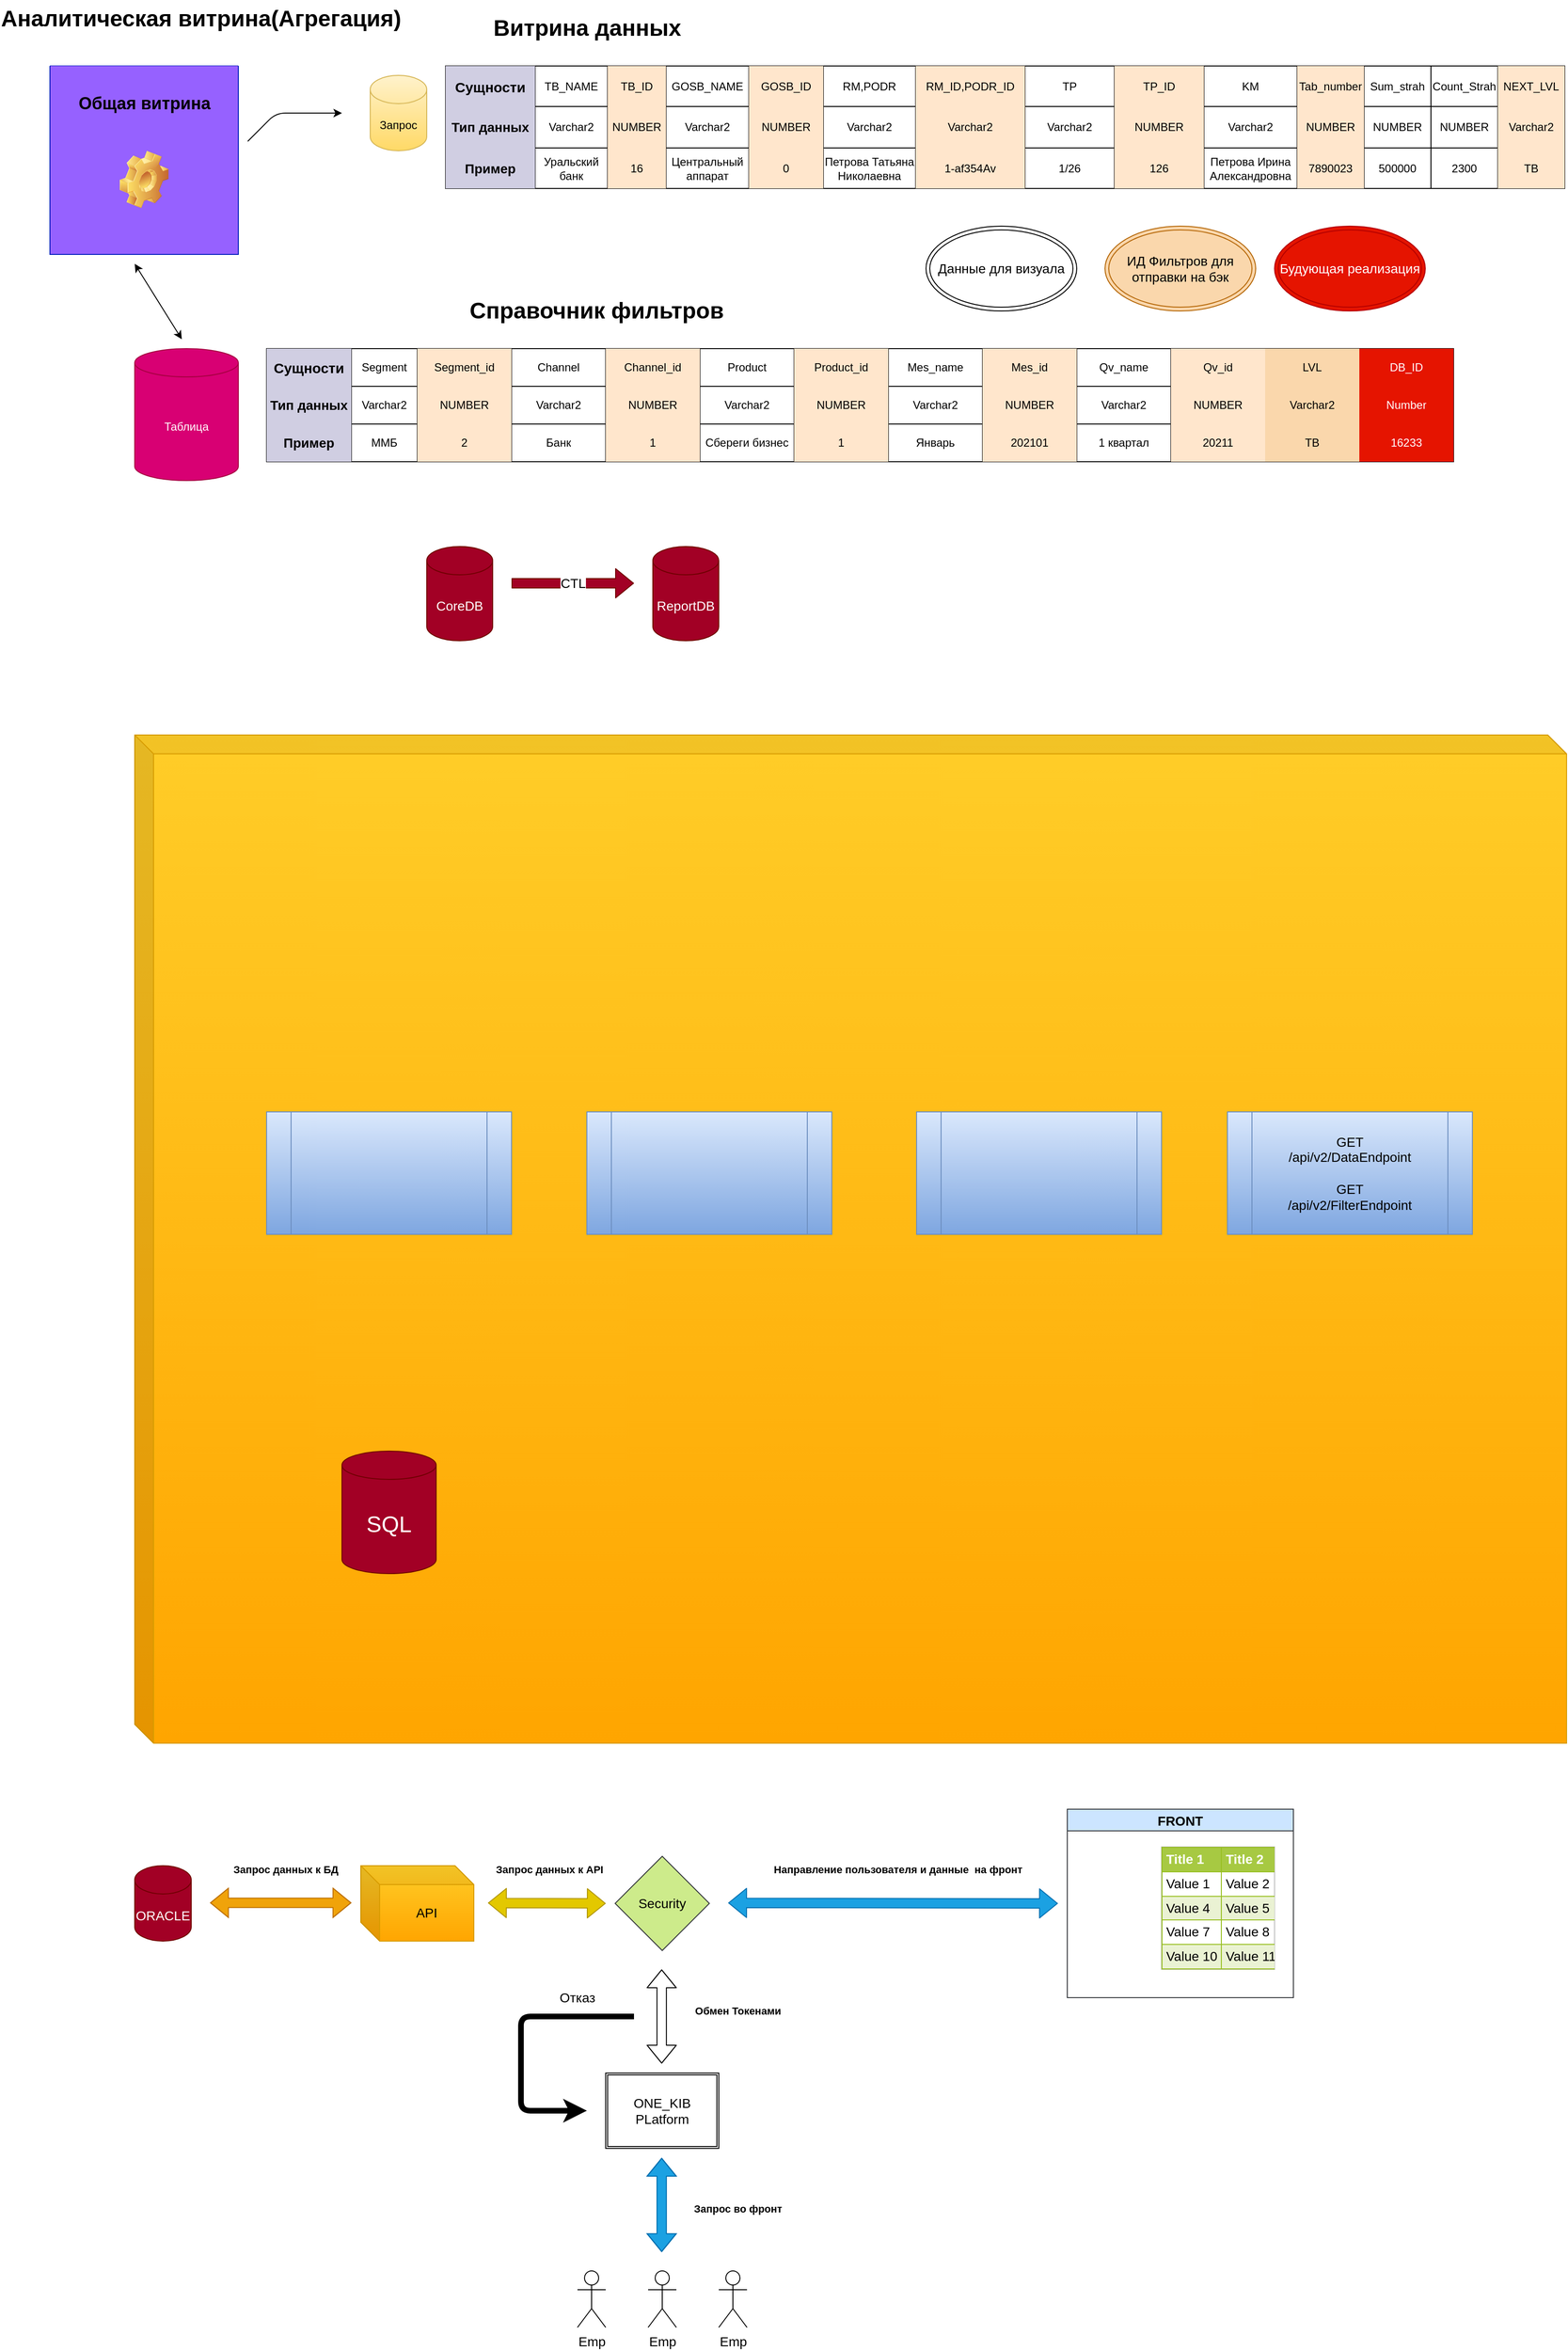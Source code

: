 <mxfile version="15.2.7" type="github">
  <diagram id="ZIN-xYuzpI-XV8i7ytl3" name="Page-1">
    <mxGraphModel dx="1673" dy="1038" grid="1" gridSize="10" guides="1" tooltips="1" connect="1" arrows="1" fold="1" page="1" pageScale="1" pageWidth="2339" pageHeight="3300" math="0" shadow="0">
      <root>
        <mxCell id="0" />
        <mxCell id="1" parent="0" />
        <mxCell id="FY8OjrovpsQSVtT9R5It-1" value="Таблица" style="shape=cylinder3;whiteSpace=wrap;html=1;boundedLbl=1;backgroundOutline=1;size=15;flipV=0;fillColor=#d80073;strokeColor=#A50040;fontColor=#ffffff;" vertex="1" parent="1">
          <mxGeometry x="150" y="520" width="110" height="140" as="geometry" />
        </mxCell>
        <mxCell id="FY8OjrovpsQSVtT9R5It-2" value="" style="shape=table;html=1;whiteSpace=wrap;startSize=0;container=1;collapsible=0;childLayout=tableLayout;" vertex="1" parent="1">
          <mxGeometry x="480" y="220" width="1188" height="130" as="geometry" />
        </mxCell>
        <mxCell id="FY8OjrovpsQSVtT9R5It-3" value="" style="shape=partialRectangle;html=1;whiteSpace=wrap;collapsible=0;dropTarget=0;pointerEvents=0;fillColor=none;top=0;left=0;bottom=0;right=0;points=[[0,0.5],[1,0.5]];portConstraint=eastwest;" vertex="1" parent="FY8OjrovpsQSVtT9R5It-2">
          <mxGeometry width="1188" height="43" as="geometry" />
        </mxCell>
        <mxCell id="FY8OjrovpsQSVtT9R5It-4" value="Сущности" style="shape=partialRectangle;html=1;whiteSpace=wrap;connectable=0;fillColor=#d0cee2;top=0;left=0;bottom=0;right=0;overflow=hidden;pointerEvents=1;fontStyle=1;fontSize=15;strokeColor=#56517e;" vertex="1" parent="FY8OjrovpsQSVtT9R5It-3">
          <mxGeometry width="95" height="43" as="geometry" />
        </mxCell>
        <mxCell id="FY8OjrovpsQSVtT9R5It-5" value="TB_NAME" style="shape=partialRectangle;html=1;whiteSpace=wrap;connectable=0;fillColor=none;top=0;left=0;bottom=0;right=0;overflow=hidden;pointerEvents=1;" vertex="1" parent="FY8OjrovpsQSVtT9R5It-3">
          <mxGeometry x="95" width="77" height="43" as="geometry" />
        </mxCell>
        <mxCell id="FY8OjrovpsQSVtT9R5It-6" value="TB_ID" style="shape=partialRectangle;html=1;whiteSpace=wrap;connectable=0;fillColor=#ffe6cc;top=0;left=0;bottom=0;right=0;overflow=hidden;pointerEvents=1;strokeColor=#d79b00;" vertex="1" parent="FY8OjrovpsQSVtT9R5It-3">
          <mxGeometry x="172" width="62" height="43" as="geometry" />
        </mxCell>
        <mxCell id="FY8OjrovpsQSVtT9R5It-53" value="GOSB_NAME" style="shape=partialRectangle;html=1;whiteSpace=wrap;connectable=0;fillColor=none;top=0;left=0;bottom=0;right=0;overflow=hidden;pointerEvents=1;" vertex="1" parent="FY8OjrovpsQSVtT9R5It-3">
          <mxGeometry x="234" width="88" height="43" as="geometry" />
        </mxCell>
        <mxCell id="FY8OjrovpsQSVtT9R5It-56" value="GOSB_ID" style="shape=partialRectangle;html=1;whiteSpace=wrap;connectable=0;fillColor=#ffe6cc;top=0;left=0;bottom=0;right=0;overflow=hidden;pointerEvents=1;strokeColor=#d79b00;" vertex="1" parent="FY8OjrovpsQSVtT9R5It-3">
          <mxGeometry x="322" width="79" height="43" as="geometry" />
        </mxCell>
        <mxCell id="FY8OjrovpsQSVtT9R5It-59" value="RM,PODR" style="shape=partialRectangle;html=1;whiteSpace=wrap;connectable=0;fillColor=none;top=0;left=0;bottom=0;right=0;overflow=hidden;pointerEvents=1;" vertex="1" parent="FY8OjrovpsQSVtT9R5It-3">
          <mxGeometry x="401" width="98" height="43" as="geometry" />
        </mxCell>
        <mxCell id="FY8OjrovpsQSVtT9R5It-97" value="RM_ID,PODR_ID" style="shape=partialRectangle;html=1;whiteSpace=wrap;connectable=0;fillColor=#ffe6cc;top=0;left=0;bottom=0;right=0;overflow=hidden;pointerEvents=1;strokeColor=#d79b00;" vertex="1" parent="FY8OjrovpsQSVtT9R5It-3">
          <mxGeometry x="499" width="116" height="43" as="geometry" />
        </mxCell>
        <mxCell id="FY8OjrovpsQSVtT9R5It-94" value="TP" style="shape=partialRectangle;html=1;whiteSpace=wrap;connectable=0;fillColor=none;top=0;left=0;bottom=0;right=0;overflow=hidden;pointerEvents=1;" vertex="1" parent="FY8OjrovpsQSVtT9R5It-3">
          <mxGeometry x="615" width="95" height="43" as="geometry" />
        </mxCell>
        <mxCell id="FY8OjrovpsQSVtT9R5It-222" value="TP_ID" style="shape=partialRectangle;html=1;whiteSpace=wrap;connectable=0;fillColor=#ffe6cc;top=0;left=0;bottom=0;right=0;overflow=hidden;pointerEvents=1;strokeColor=#d79b00;" vertex="1" parent="FY8OjrovpsQSVtT9R5It-3">
          <mxGeometry x="710" width="95" height="43" as="geometry" />
        </mxCell>
        <mxCell id="FY8OjrovpsQSVtT9R5It-88" value="KM" style="shape=partialRectangle;html=1;whiteSpace=wrap;connectable=0;fillColor=none;top=0;left=0;bottom=0;right=0;overflow=hidden;pointerEvents=1;" vertex="1" parent="FY8OjrovpsQSVtT9R5It-3">
          <mxGeometry x="805" width="99" height="43" as="geometry" />
        </mxCell>
        <mxCell id="FY8OjrovpsQSVtT9R5It-106" value="Tab_number" style="shape=partialRectangle;html=1;whiteSpace=wrap;connectable=0;fillColor=#ffe6cc;top=0;left=0;bottom=0;right=0;overflow=hidden;pointerEvents=1;strokeColor=#d79b00;" vertex="1" parent="FY8OjrovpsQSVtT9R5It-3">
          <mxGeometry x="904" width="71" height="43" as="geometry" />
        </mxCell>
        <mxCell id="FY8OjrovpsQSVtT9R5It-193" value="Sum_strah" style="shape=partialRectangle;html=1;whiteSpace=wrap;connectable=0;fillColor=none;top=0;left=0;bottom=0;right=0;overflow=hidden;pointerEvents=1;" vertex="1" parent="FY8OjrovpsQSVtT9R5It-3">
          <mxGeometry x="975" width="71" height="43" as="geometry" />
        </mxCell>
        <mxCell id="FY8OjrovpsQSVtT9R5It-196" value="Count_Strah" style="shape=partialRectangle;html=1;whiteSpace=wrap;connectable=0;fillColor=none;top=0;left=0;bottom=0;right=0;overflow=hidden;pointerEvents=1;" vertex="1" parent="FY8OjrovpsQSVtT9R5It-3">
          <mxGeometry x="1046" width="71" height="43" as="geometry" />
        </mxCell>
        <mxCell id="FY8OjrovpsQSVtT9R5It-230" value="NEXT_LVL" style="shape=partialRectangle;html=1;whiteSpace=wrap;connectable=0;fillColor=#ffe6cc;top=0;left=0;bottom=0;right=0;overflow=hidden;pointerEvents=1;strokeColor=#d79b00;" vertex="1" parent="FY8OjrovpsQSVtT9R5It-3">
          <mxGeometry x="1117" width="71" height="43" as="geometry" />
        </mxCell>
        <mxCell id="FY8OjrovpsQSVtT9R5It-7" value="" style="shape=partialRectangle;html=1;whiteSpace=wrap;collapsible=0;dropTarget=0;pointerEvents=0;fillColor=none;top=0;left=0;bottom=0;right=0;points=[[0,0.5],[1,0.5]];portConstraint=eastwest;" vertex="1" parent="FY8OjrovpsQSVtT9R5It-2">
          <mxGeometry y="43" width="1188" height="44" as="geometry" />
        </mxCell>
        <mxCell id="FY8OjrovpsQSVtT9R5It-8" value="Тип данных" style="shape=partialRectangle;html=1;whiteSpace=wrap;connectable=0;fillColor=#d0cee2;top=0;left=0;bottom=0;right=0;overflow=hidden;pointerEvents=1;fontStyle=1;fontSize=14;strokeColor=#56517e;" vertex="1" parent="FY8OjrovpsQSVtT9R5It-7">
          <mxGeometry width="95" height="44" as="geometry" />
        </mxCell>
        <mxCell id="FY8OjrovpsQSVtT9R5It-9" value="Varchar2" style="shape=partialRectangle;html=1;whiteSpace=wrap;connectable=0;fillColor=none;top=0;left=0;bottom=0;right=0;overflow=hidden;pointerEvents=1;" vertex="1" parent="FY8OjrovpsQSVtT9R5It-7">
          <mxGeometry x="95" width="77" height="44" as="geometry" />
        </mxCell>
        <mxCell id="FY8OjrovpsQSVtT9R5It-10" value="NUMBER" style="shape=partialRectangle;html=1;whiteSpace=wrap;connectable=0;fillColor=#ffe6cc;top=0;left=0;bottom=0;right=0;overflow=hidden;pointerEvents=1;strokeColor=#d79b00;" vertex="1" parent="FY8OjrovpsQSVtT9R5It-7">
          <mxGeometry x="172" width="62" height="44" as="geometry" />
        </mxCell>
        <mxCell id="FY8OjrovpsQSVtT9R5It-54" value="&lt;span&gt;Varchar2&lt;/span&gt;" style="shape=partialRectangle;html=1;whiteSpace=wrap;connectable=0;fillColor=none;top=0;left=0;bottom=0;right=0;overflow=hidden;pointerEvents=1;" vertex="1" parent="FY8OjrovpsQSVtT9R5It-7">
          <mxGeometry x="234" width="88" height="44" as="geometry" />
        </mxCell>
        <mxCell id="FY8OjrovpsQSVtT9R5It-57" value="&lt;span&gt;NUMBER&lt;/span&gt;" style="shape=partialRectangle;html=1;whiteSpace=wrap;connectable=0;fillColor=#ffe6cc;top=0;left=0;bottom=0;right=0;overflow=hidden;pointerEvents=1;strokeColor=#d79b00;" vertex="1" parent="FY8OjrovpsQSVtT9R5It-7">
          <mxGeometry x="322" width="79" height="44" as="geometry" />
        </mxCell>
        <mxCell id="FY8OjrovpsQSVtT9R5It-60" value="&lt;span&gt;Varchar2&lt;/span&gt;" style="shape=partialRectangle;html=1;whiteSpace=wrap;connectable=0;fillColor=none;top=0;left=0;bottom=0;right=0;overflow=hidden;pointerEvents=1;" vertex="1" parent="FY8OjrovpsQSVtT9R5It-7">
          <mxGeometry x="401" width="98" height="44" as="geometry" />
        </mxCell>
        <mxCell id="FY8OjrovpsQSVtT9R5It-98" value="&lt;span&gt;Varchar2&lt;/span&gt;" style="shape=partialRectangle;html=1;whiteSpace=wrap;connectable=0;fillColor=#ffe6cc;top=0;left=0;bottom=0;right=0;overflow=hidden;pointerEvents=1;strokeColor=#d79b00;" vertex="1" parent="FY8OjrovpsQSVtT9R5It-7">
          <mxGeometry x="499" width="116" height="44" as="geometry" />
        </mxCell>
        <mxCell id="FY8OjrovpsQSVtT9R5It-95" value="&lt;span&gt;Varchar2&lt;/span&gt;" style="shape=partialRectangle;html=1;whiteSpace=wrap;connectable=0;fillColor=none;top=0;left=0;bottom=0;right=0;overflow=hidden;pointerEvents=1;" vertex="1" parent="FY8OjrovpsQSVtT9R5It-7">
          <mxGeometry x="615" width="95" height="44" as="geometry" />
        </mxCell>
        <mxCell id="FY8OjrovpsQSVtT9R5It-223" value="NUMBER" style="shape=partialRectangle;html=1;whiteSpace=wrap;connectable=0;fillColor=#ffe6cc;top=0;left=0;bottom=0;right=0;overflow=hidden;pointerEvents=1;strokeColor=#d79b00;" vertex="1" parent="FY8OjrovpsQSVtT9R5It-7">
          <mxGeometry x="710" width="95" height="44" as="geometry" />
        </mxCell>
        <mxCell id="FY8OjrovpsQSVtT9R5It-89" value="&lt;span&gt;Varchar2&lt;/span&gt;" style="shape=partialRectangle;html=1;whiteSpace=wrap;connectable=0;fillColor=none;top=0;left=0;bottom=0;right=0;overflow=hidden;pointerEvents=1;" vertex="1" parent="FY8OjrovpsQSVtT9R5It-7">
          <mxGeometry x="805" width="99" height="44" as="geometry" />
        </mxCell>
        <mxCell id="FY8OjrovpsQSVtT9R5It-107" value="&lt;span&gt;NUMBER&lt;/span&gt;" style="shape=partialRectangle;html=1;whiteSpace=wrap;connectable=0;fillColor=#ffe6cc;top=0;left=0;bottom=0;right=0;overflow=hidden;pointerEvents=1;strokeColor=#d79b00;" vertex="1" parent="FY8OjrovpsQSVtT9R5It-7">
          <mxGeometry x="904" width="71" height="44" as="geometry" />
        </mxCell>
        <mxCell id="FY8OjrovpsQSVtT9R5It-194" value="&lt;span&gt;NUMBER&lt;/span&gt;" style="shape=partialRectangle;html=1;whiteSpace=wrap;connectable=0;fillColor=none;top=0;left=0;bottom=0;right=0;overflow=hidden;pointerEvents=1;" vertex="1" parent="FY8OjrovpsQSVtT9R5It-7">
          <mxGeometry x="975" width="71" height="44" as="geometry" />
        </mxCell>
        <mxCell id="FY8OjrovpsQSVtT9R5It-197" value="&lt;span&gt;NUMBER&lt;/span&gt;" style="shape=partialRectangle;html=1;whiteSpace=wrap;connectable=0;fillColor=none;top=0;left=0;bottom=0;right=0;overflow=hidden;pointerEvents=1;" vertex="1" parent="FY8OjrovpsQSVtT9R5It-7">
          <mxGeometry x="1046" width="71" height="44" as="geometry" />
        </mxCell>
        <mxCell id="FY8OjrovpsQSVtT9R5It-231" value="Varchar2" style="shape=partialRectangle;html=1;whiteSpace=wrap;connectable=0;fillColor=#ffe6cc;top=0;left=0;bottom=0;right=0;overflow=hidden;pointerEvents=1;strokeColor=#d79b00;" vertex="1" parent="FY8OjrovpsQSVtT9R5It-7">
          <mxGeometry x="1117" width="71" height="44" as="geometry" />
        </mxCell>
        <mxCell id="FY8OjrovpsQSVtT9R5It-11" value="" style="shape=partialRectangle;html=1;whiteSpace=wrap;collapsible=0;dropTarget=0;pointerEvents=0;fillColor=none;top=0;left=0;bottom=0;right=0;points=[[0,0.5],[1,0.5]];portConstraint=eastwest;" vertex="1" parent="FY8OjrovpsQSVtT9R5It-2">
          <mxGeometry y="87" width="1188" height="43" as="geometry" />
        </mxCell>
        <mxCell id="FY8OjrovpsQSVtT9R5It-12" value="Пример" style="shape=partialRectangle;html=1;whiteSpace=wrap;connectable=0;fillColor=#d0cee2;top=0;left=0;bottom=0;right=0;overflow=hidden;pointerEvents=1;fontStyle=1;fontSize=14;strokeColor=#56517e;" vertex="1" parent="FY8OjrovpsQSVtT9R5It-11">
          <mxGeometry width="95" height="43" as="geometry" />
        </mxCell>
        <mxCell id="FY8OjrovpsQSVtT9R5It-13" value="Уральский банк" style="shape=partialRectangle;html=1;whiteSpace=wrap;connectable=0;fillColor=none;top=0;left=0;bottom=0;right=0;overflow=hidden;pointerEvents=1;" vertex="1" parent="FY8OjrovpsQSVtT9R5It-11">
          <mxGeometry x="95" width="77" height="43" as="geometry" />
        </mxCell>
        <mxCell id="FY8OjrovpsQSVtT9R5It-14" value="16" style="shape=partialRectangle;html=1;whiteSpace=wrap;connectable=0;fillColor=#ffe6cc;top=0;left=0;bottom=0;right=0;overflow=hidden;pointerEvents=1;strokeColor=#d79b00;" vertex="1" parent="FY8OjrovpsQSVtT9R5It-11">
          <mxGeometry x="172" width="62" height="43" as="geometry" />
        </mxCell>
        <mxCell id="FY8OjrovpsQSVtT9R5It-55" value="Центральный аппарат" style="shape=partialRectangle;html=1;whiteSpace=wrap;connectable=0;fillColor=none;top=0;left=0;bottom=0;right=0;overflow=hidden;pointerEvents=1;" vertex="1" parent="FY8OjrovpsQSVtT9R5It-11">
          <mxGeometry x="234" width="88" height="43" as="geometry" />
        </mxCell>
        <mxCell id="FY8OjrovpsQSVtT9R5It-58" value="0" style="shape=partialRectangle;html=1;whiteSpace=wrap;connectable=0;fillColor=#ffe6cc;top=0;left=0;bottom=0;right=0;overflow=hidden;pointerEvents=1;strokeColor=#d79b00;" vertex="1" parent="FY8OjrovpsQSVtT9R5It-11">
          <mxGeometry x="322" width="79" height="43" as="geometry" />
        </mxCell>
        <mxCell id="FY8OjrovpsQSVtT9R5It-61" value="Петрова Татьяна Николаевна" style="shape=partialRectangle;html=1;whiteSpace=wrap;connectable=0;fillColor=none;top=0;left=0;bottom=0;right=0;overflow=hidden;pointerEvents=1;" vertex="1" parent="FY8OjrovpsQSVtT9R5It-11">
          <mxGeometry x="401" width="98" height="43" as="geometry" />
        </mxCell>
        <mxCell id="FY8OjrovpsQSVtT9R5It-99" value="1-af354Av" style="shape=partialRectangle;html=1;whiteSpace=wrap;connectable=0;fillColor=#ffe6cc;top=0;left=0;bottom=0;right=0;overflow=hidden;pointerEvents=1;strokeColor=#d79b00;" vertex="1" parent="FY8OjrovpsQSVtT9R5It-11">
          <mxGeometry x="499" width="116" height="43" as="geometry" />
        </mxCell>
        <mxCell id="FY8OjrovpsQSVtT9R5It-96" value="1/26" style="shape=partialRectangle;html=1;whiteSpace=wrap;connectable=0;fillColor=none;top=0;left=0;bottom=0;right=0;overflow=hidden;pointerEvents=1;" vertex="1" parent="FY8OjrovpsQSVtT9R5It-11">
          <mxGeometry x="615" width="95" height="43" as="geometry" />
        </mxCell>
        <mxCell id="FY8OjrovpsQSVtT9R5It-224" value="126" style="shape=partialRectangle;html=1;whiteSpace=wrap;connectable=0;fillColor=#ffe6cc;top=0;left=0;bottom=0;right=0;overflow=hidden;pointerEvents=1;strokeColor=#d79b00;" vertex="1" parent="FY8OjrovpsQSVtT9R5It-11">
          <mxGeometry x="710" width="95" height="43" as="geometry" />
        </mxCell>
        <mxCell id="FY8OjrovpsQSVtT9R5It-90" value="Петрова Ирина Александровна" style="shape=partialRectangle;html=1;whiteSpace=wrap;connectable=0;fillColor=none;top=0;left=0;bottom=0;right=0;overflow=hidden;pointerEvents=1;" vertex="1" parent="FY8OjrovpsQSVtT9R5It-11">
          <mxGeometry x="805" width="99" height="43" as="geometry" />
        </mxCell>
        <mxCell id="FY8OjrovpsQSVtT9R5It-108" value="7890023" style="shape=partialRectangle;html=1;whiteSpace=wrap;connectable=0;fillColor=#ffe6cc;top=0;left=0;bottom=0;right=0;overflow=hidden;pointerEvents=1;strokeColor=#d79b00;" vertex="1" parent="FY8OjrovpsQSVtT9R5It-11">
          <mxGeometry x="904" width="71" height="43" as="geometry" />
        </mxCell>
        <mxCell id="FY8OjrovpsQSVtT9R5It-195" value="500000" style="shape=partialRectangle;html=1;whiteSpace=wrap;connectable=0;fillColor=none;top=0;left=0;bottom=0;right=0;overflow=hidden;pointerEvents=1;" vertex="1" parent="FY8OjrovpsQSVtT9R5It-11">
          <mxGeometry x="975" width="71" height="43" as="geometry" />
        </mxCell>
        <mxCell id="FY8OjrovpsQSVtT9R5It-198" value="2300" style="shape=partialRectangle;html=1;whiteSpace=wrap;connectable=0;fillColor=none;top=0;left=0;bottom=0;right=0;overflow=hidden;pointerEvents=1;" vertex="1" parent="FY8OjrovpsQSVtT9R5It-11">
          <mxGeometry x="1046" width="71" height="43" as="geometry" />
        </mxCell>
        <mxCell id="FY8OjrovpsQSVtT9R5It-232" value="TB" style="shape=partialRectangle;html=1;whiteSpace=wrap;connectable=0;fillColor=#ffe6cc;top=0;left=0;bottom=0;right=0;overflow=hidden;pointerEvents=1;strokeColor=#d79b00;" vertex="1" parent="FY8OjrovpsQSVtT9R5It-11">
          <mxGeometry x="1117" width="71" height="43" as="geometry" />
        </mxCell>
        <mxCell id="FY8OjrovpsQSVtT9R5It-41" value="Витрина данных" style="text;strokeColor=none;fillColor=none;html=1;fontSize=24;fontStyle=1;verticalAlign=middle;align=center;" vertex="1" parent="1">
          <mxGeometry x="580" y="160" width="100" height="40" as="geometry" />
        </mxCell>
        <mxCell id="FY8OjrovpsQSVtT9R5It-128" value="" style="shape=table;html=1;whiteSpace=wrap;startSize=0;container=1;collapsible=0;childLayout=tableLayout;" vertex="1" parent="1">
          <mxGeometry x="290" y="520" width="1260" height="120" as="geometry" />
        </mxCell>
        <mxCell id="FY8OjrovpsQSVtT9R5It-129" value="" style="shape=partialRectangle;html=1;whiteSpace=wrap;collapsible=0;dropTarget=0;pointerEvents=0;fillColor=none;top=0;left=0;bottom=0;right=0;points=[[0,0.5],[1,0.5]];portConstraint=eastwest;" vertex="1" parent="FY8OjrovpsQSVtT9R5It-128">
          <mxGeometry width="1260" height="40" as="geometry" />
        </mxCell>
        <mxCell id="FY8OjrovpsQSVtT9R5It-130" value="Сущности" style="shape=partialRectangle;html=1;whiteSpace=wrap;connectable=0;fillColor=#d0cee2;top=0;left=0;bottom=0;right=0;overflow=hidden;pointerEvents=1;fontStyle=1;fontSize=15;strokeColor=#56517e;" vertex="1" parent="FY8OjrovpsQSVtT9R5It-129">
          <mxGeometry width="90" height="40" as="geometry" />
        </mxCell>
        <mxCell id="FY8OjrovpsQSVtT9R5It-140" value="Segment" style="shape=partialRectangle;html=1;whiteSpace=wrap;connectable=0;fillColor=none;top=0;left=0;bottom=0;right=0;overflow=hidden;pointerEvents=1;" vertex="1" parent="FY8OjrovpsQSVtT9R5It-129">
          <mxGeometry x="90" width="70" height="40" as="geometry" />
        </mxCell>
        <mxCell id="FY8OjrovpsQSVtT9R5It-141" value="Segment_id" style="shape=partialRectangle;html=1;whiteSpace=wrap;connectable=0;fillColor=#ffe6cc;top=0;left=0;bottom=0;right=0;overflow=hidden;pointerEvents=1;strokeColor=#d79b00;" vertex="1" parent="FY8OjrovpsQSVtT9R5It-129">
          <mxGeometry x="160" width="100" height="40" as="geometry" />
        </mxCell>
        <mxCell id="FY8OjrovpsQSVtT9R5It-142" value="Channel" style="shape=partialRectangle;html=1;whiteSpace=wrap;connectable=0;fillColor=none;top=0;left=0;bottom=0;right=0;overflow=hidden;pointerEvents=1;" vertex="1" parent="FY8OjrovpsQSVtT9R5It-129">
          <mxGeometry x="260" width="100" height="40" as="geometry" />
        </mxCell>
        <mxCell id="FY8OjrovpsQSVtT9R5It-143" value="Channel_id" style="shape=partialRectangle;html=1;whiteSpace=wrap;connectable=0;fillColor=#ffe6cc;top=0;left=0;bottom=0;right=0;overflow=hidden;pointerEvents=1;strokeColor=#d79b00;" vertex="1" parent="FY8OjrovpsQSVtT9R5It-129">
          <mxGeometry x="360" width="100" height="40" as="geometry" />
        </mxCell>
        <mxCell id="FY8OjrovpsQSVtT9R5It-144" value="Product" style="shape=partialRectangle;html=1;whiteSpace=wrap;connectable=0;fillColor=none;top=0;left=0;bottom=0;right=0;overflow=hidden;pointerEvents=1;" vertex="1" parent="FY8OjrovpsQSVtT9R5It-129">
          <mxGeometry x="460" width="100" height="40" as="geometry" />
        </mxCell>
        <mxCell id="FY8OjrovpsQSVtT9R5It-145" value="Product_id" style="shape=partialRectangle;html=1;whiteSpace=wrap;connectable=0;fillColor=#ffe6cc;top=0;left=0;bottom=0;right=0;overflow=hidden;pointerEvents=1;strokeColor=#d79b00;" vertex="1" parent="FY8OjrovpsQSVtT9R5It-129">
          <mxGeometry x="560" width="100" height="40" as="geometry" />
        </mxCell>
        <mxCell id="FY8OjrovpsQSVtT9R5It-181" value="Mes_name" style="shape=partialRectangle;html=1;whiteSpace=wrap;connectable=0;fillColor=none;top=0;left=0;bottom=0;right=0;overflow=hidden;pointerEvents=1;" vertex="1" parent="FY8OjrovpsQSVtT9R5It-129">
          <mxGeometry x="660" width="100" height="40" as="geometry" />
        </mxCell>
        <mxCell id="FY8OjrovpsQSVtT9R5It-184" value="Mes_id" style="shape=partialRectangle;html=1;whiteSpace=wrap;connectable=0;fillColor=#ffe6cc;top=0;left=0;bottom=0;right=0;overflow=hidden;pointerEvents=1;strokeColor=#d79b00;" vertex="1" parent="FY8OjrovpsQSVtT9R5It-129">
          <mxGeometry x="760" width="100" height="40" as="geometry" />
        </mxCell>
        <mxCell id="FY8OjrovpsQSVtT9R5It-187" value="Qv_name" style="shape=partialRectangle;html=1;whiteSpace=wrap;connectable=0;fillColor=none;top=0;left=0;bottom=0;right=0;overflow=hidden;pointerEvents=1;" vertex="1" parent="FY8OjrovpsQSVtT9R5It-129">
          <mxGeometry x="860" width="100" height="40" as="geometry" />
        </mxCell>
        <mxCell id="FY8OjrovpsQSVtT9R5It-190" value="Qv_id" style="shape=partialRectangle;html=1;whiteSpace=wrap;connectable=0;fillColor=#ffe6cc;top=0;left=0;bottom=0;right=0;overflow=hidden;pointerEvents=1;strokeColor=#d79b00;" vertex="1" parent="FY8OjrovpsQSVtT9R5It-129">
          <mxGeometry x="960" width="100" height="40" as="geometry" />
        </mxCell>
        <mxCell id="FY8OjrovpsQSVtT9R5It-205" value="LVL" style="shape=partialRectangle;html=1;whiteSpace=wrap;connectable=0;fillColor=#fad7ac;top=0;left=0;bottom=0;right=0;overflow=hidden;pointerEvents=1;strokeColor=#b46504;" vertex="1" parent="FY8OjrovpsQSVtT9R5It-129">
          <mxGeometry x="1060" width="100" height="40" as="geometry" />
        </mxCell>
        <mxCell id="FY8OjrovpsQSVtT9R5It-233" value="DB_ID" style="shape=partialRectangle;html=1;whiteSpace=wrap;connectable=0;fillColor=#e51400;top=0;left=0;bottom=0;right=0;overflow=hidden;pointerEvents=1;strokeColor=#B20000;fontColor=#ffffff;" vertex="1" parent="FY8OjrovpsQSVtT9R5It-129">
          <mxGeometry x="1160" width="100" height="40" as="geometry" />
        </mxCell>
        <mxCell id="FY8OjrovpsQSVtT9R5It-146" value="" style="shape=partialRectangle;html=1;whiteSpace=wrap;collapsible=0;dropTarget=0;pointerEvents=0;fillColor=none;top=0;left=0;bottom=0;right=0;points=[[0,0.5],[1,0.5]];portConstraint=eastwest;" vertex="1" parent="FY8OjrovpsQSVtT9R5It-128">
          <mxGeometry y="40" width="1260" height="40" as="geometry" />
        </mxCell>
        <mxCell id="FY8OjrovpsQSVtT9R5It-147" value="Тип данных" style="shape=partialRectangle;html=1;whiteSpace=wrap;connectable=0;fillColor=#d0cee2;top=0;left=0;bottom=0;right=0;overflow=hidden;pointerEvents=1;fontStyle=1;fontSize=14;strokeColor=#56517e;" vertex="1" parent="FY8OjrovpsQSVtT9R5It-146">
          <mxGeometry width="90" height="40" as="geometry" />
        </mxCell>
        <mxCell id="FY8OjrovpsQSVtT9R5It-157" value="&lt;span&gt;Varchar2&lt;/span&gt;" style="shape=partialRectangle;html=1;whiteSpace=wrap;connectable=0;fillColor=none;top=0;left=0;bottom=0;right=0;overflow=hidden;pointerEvents=1;" vertex="1" parent="FY8OjrovpsQSVtT9R5It-146">
          <mxGeometry x="90" width="70" height="40" as="geometry" />
        </mxCell>
        <mxCell id="FY8OjrovpsQSVtT9R5It-158" value="&lt;span&gt;NUMBER&lt;/span&gt;" style="shape=partialRectangle;html=1;whiteSpace=wrap;connectable=0;fillColor=#ffe6cc;top=0;left=0;bottom=0;right=0;overflow=hidden;pointerEvents=1;strokeColor=#d79b00;" vertex="1" parent="FY8OjrovpsQSVtT9R5It-146">
          <mxGeometry x="160" width="100" height="40" as="geometry" />
        </mxCell>
        <mxCell id="FY8OjrovpsQSVtT9R5It-159" value="&lt;span&gt;Varchar2&lt;/span&gt;" style="shape=partialRectangle;html=1;whiteSpace=wrap;connectable=0;fillColor=none;top=0;left=0;bottom=0;right=0;overflow=hidden;pointerEvents=1;" vertex="1" parent="FY8OjrovpsQSVtT9R5It-146">
          <mxGeometry x="260" width="100" height="40" as="geometry" />
        </mxCell>
        <mxCell id="FY8OjrovpsQSVtT9R5It-160" value="&lt;span&gt;NUMBER&lt;/span&gt;" style="shape=partialRectangle;html=1;whiteSpace=wrap;connectable=0;fillColor=#ffe6cc;top=0;left=0;bottom=0;right=0;overflow=hidden;pointerEvents=1;strokeColor=#d79b00;" vertex="1" parent="FY8OjrovpsQSVtT9R5It-146">
          <mxGeometry x="360" width="100" height="40" as="geometry" />
        </mxCell>
        <mxCell id="FY8OjrovpsQSVtT9R5It-161" value="&lt;span&gt;Varchar2&lt;/span&gt;" style="shape=partialRectangle;html=1;whiteSpace=wrap;connectable=0;fillColor=none;top=0;left=0;bottom=0;right=0;overflow=hidden;pointerEvents=1;" vertex="1" parent="FY8OjrovpsQSVtT9R5It-146">
          <mxGeometry x="460" width="100" height="40" as="geometry" />
        </mxCell>
        <mxCell id="FY8OjrovpsQSVtT9R5It-162" value="&lt;span&gt;NUMBER&lt;/span&gt;" style="shape=partialRectangle;html=1;whiteSpace=wrap;connectable=0;fillColor=#ffe6cc;top=0;left=0;bottom=0;right=0;overflow=hidden;pointerEvents=1;strokeColor=#d79b00;" vertex="1" parent="FY8OjrovpsQSVtT9R5It-146">
          <mxGeometry x="560" width="100" height="40" as="geometry" />
        </mxCell>
        <mxCell id="FY8OjrovpsQSVtT9R5It-182" value="Varchar2" style="shape=partialRectangle;html=1;whiteSpace=wrap;connectable=0;fillColor=none;top=0;left=0;bottom=0;right=0;overflow=hidden;pointerEvents=1;" vertex="1" parent="FY8OjrovpsQSVtT9R5It-146">
          <mxGeometry x="660" width="100" height="40" as="geometry" />
        </mxCell>
        <mxCell id="FY8OjrovpsQSVtT9R5It-185" value="&lt;span&gt;NUMBER&lt;/span&gt;" style="shape=partialRectangle;html=1;whiteSpace=wrap;connectable=0;fillColor=#ffe6cc;top=0;left=0;bottom=0;right=0;overflow=hidden;pointerEvents=1;strokeColor=#d79b00;" vertex="1" parent="FY8OjrovpsQSVtT9R5It-146">
          <mxGeometry x="760" width="100" height="40" as="geometry" />
        </mxCell>
        <mxCell id="FY8OjrovpsQSVtT9R5It-188" value="&lt;span&gt;Varchar2&lt;/span&gt;" style="shape=partialRectangle;html=1;whiteSpace=wrap;connectable=0;fillColor=none;top=0;left=0;bottom=0;right=0;overflow=hidden;pointerEvents=1;" vertex="1" parent="FY8OjrovpsQSVtT9R5It-146">
          <mxGeometry x="860" width="100" height="40" as="geometry" />
        </mxCell>
        <mxCell id="FY8OjrovpsQSVtT9R5It-191" value="&lt;span&gt;NUMBER&lt;/span&gt;" style="shape=partialRectangle;html=1;whiteSpace=wrap;connectable=0;fillColor=#ffe6cc;top=0;left=0;bottom=0;right=0;overflow=hidden;pointerEvents=1;strokeColor=#d79b00;" vertex="1" parent="FY8OjrovpsQSVtT9R5It-146">
          <mxGeometry x="960" width="100" height="40" as="geometry" />
        </mxCell>
        <mxCell id="FY8OjrovpsQSVtT9R5It-206" value="Varchar2&lt;span style=&quot;color: rgba(0 , 0 , 0 , 0) ; font-family: monospace ; font-size: 0px&quot;&gt;3CmxGraphModel%3E%3Croot%3E%3CmxCell%20id%3D%220%22%2F%3E%3CmxCell%20id%3D%221%22%20parent%3D%220%22%2F%3E%3CmxCell%20id%3D%222%22%20value%3D%22%26lt%3Bspan%26gt%3BVarchar2%26lt%3B%2Fspan%26gt%3B%22%20style%3D%22shape%3DpartialRectangle%3Bhtml%3D1%3BwhiteSpace%3Dwrap%3Bconnectable%3D0%3BfillColor%3Dnone%3Btop%3D0%3Bleft%3D0%3Bbottom%3D0%3Bright%3D0%3Boverflow%3Dhidden%3BpointerEvents%3D1%3B%22%20vertex%3D%221%22%20parent%3D%221%22%3E%3CmxGeometry%20x%3D%221110%22%20y%3D%22580%22%20width%3D%22100%22%20height%3D%2240%22%20as%3D%22geometry%22%2F%3E%3C%2FmxCell%3E%3C%2Froot%3E%3C%2FmxGraphModel%3E&lt;/span&gt;" style="shape=partialRectangle;html=1;whiteSpace=wrap;connectable=0;fillColor=#fad7ac;top=0;left=0;bottom=0;right=0;overflow=hidden;pointerEvents=1;strokeColor=#b46504;" vertex="1" parent="FY8OjrovpsQSVtT9R5It-146">
          <mxGeometry x="1060" width="100" height="40" as="geometry" />
        </mxCell>
        <mxCell id="FY8OjrovpsQSVtT9R5It-234" value="Number" style="shape=partialRectangle;html=1;whiteSpace=wrap;connectable=0;fillColor=#e51400;top=0;left=0;bottom=0;right=0;overflow=hidden;pointerEvents=1;strokeColor=#B20000;fontColor=#ffffff;" vertex="1" parent="FY8OjrovpsQSVtT9R5It-146">
          <mxGeometry x="1160" width="100" height="40" as="geometry" />
        </mxCell>
        <mxCell id="FY8OjrovpsQSVtT9R5It-163" value="" style="shape=partialRectangle;html=1;whiteSpace=wrap;collapsible=0;dropTarget=0;pointerEvents=0;fillColor=none;top=0;left=0;bottom=0;right=0;points=[[0,0.5],[1,0.5]];portConstraint=eastwest;" vertex="1" parent="FY8OjrovpsQSVtT9R5It-128">
          <mxGeometry y="80" width="1260" height="40" as="geometry" />
        </mxCell>
        <mxCell id="FY8OjrovpsQSVtT9R5It-164" value="Пример" style="shape=partialRectangle;html=1;whiteSpace=wrap;connectable=0;fillColor=#d0cee2;top=0;left=0;bottom=0;right=0;overflow=hidden;pointerEvents=1;fontStyle=1;fontSize=14;strokeColor=#56517e;" vertex="1" parent="FY8OjrovpsQSVtT9R5It-163">
          <mxGeometry width="90" height="40" as="geometry" />
        </mxCell>
        <mxCell id="FY8OjrovpsQSVtT9R5It-174" value="ММБ" style="shape=partialRectangle;html=1;whiteSpace=wrap;connectable=0;fillColor=none;top=0;left=0;bottom=0;right=0;overflow=hidden;pointerEvents=1;" vertex="1" parent="FY8OjrovpsQSVtT9R5It-163">
          <mxGeometry x="90" width="70" height="40" as="geometry" />
        </mxCell>
        <mxCell id="FY8OjrovpsQSVtT9R5It-175" value="2" style="shape=partialRectangle;html=1;whiteSpace=wrap;connectable=0;fillColor=#ffe6cc;top=0;left=0;bottom=0;right=0;overflow=hidden;pointerEvents=1;strokeColor=#d79b00;" vertex="1" parent="FY8OjrovpsQSVtT9R5It-163">
          <mxGeometry x="160" width="100" height="40" as="geometry" />
        </mxCell>
        <mxCell id="FY8OjrovpsQSVtT9R5It-176" value="Банк" style="shape=partialRectangle;html=1;whiteSpace=wrap;connectable=0;fillColor=none;top=0;left=0;bottom=0;right=0;overflow=hidden;pointerEvents=1;" vertex="1" parent="FY8OjrovpsQSVtT9R5It-163">
          <mxGeometry x="260" width="100" height="40" as="geometry" />
        </mxCell>
        <mxCell id="FY8OjrovpsQSVtT9R5It-177" value="1" style="shape=partialRectangle;html=1;whiteSpace=wrap;connectable=0;fillColor=#ffe6cc;top=0;left=0;bottom=0;right=0;overflow=hidden;pointerEvents=1;strokeColor=#d79b00;" vertex="1" parent="FY8OjrovpsQSVtT9R5It-163">
          <mxGeometry x="360" width="100" height="40" as="geometry" />
        </mxCell>
        <mxCell id="FY8OjrovpsQSVtT9R5It-178" value="Сбереги бизнес" style="shape=partialRectangle;html=1;whiteSpace=wrap;connectable=0;fillColor=none;top=0;left=0;bottom=0;right=0;overflow=hidden;pointerEvents=1;" vertex="1" parent="FY8OjrovpsQSVtT9R5It-163">
          <mxGeometry x="460" width="100" height="40" as="geometry" />
        </mxCell>
        <mxCell id="FY8OjrovpsQSVtT9R5It-179" value="1" style="shape=partialRectangle;html=1;whiteSpace=wrap;connectable=0;fillColor=#ffe6cc;top=0;left=0;bottom=0;right=0;overflow=hidden;pointerEvents=1;strokeColor=#d79b00;" vertex="1" parent="FY8OjrovpsQSVtT9R5It-163">
          <mxGeometry x="560" width="100" height="40" as="geometry" />
        </mxCell>
        <mxCell id="FY8OjrovpsQSVtT9R5It-183" value="&lt;span&gt;Январь&lt;/span&gt;" style="shape=partialRectangle;html=1;whiteSpace=wrap;connectable=0;fillColor=none;top=0;left=0;bottom=0;right=0;overflow=hidden;pointerEvents=1;" vertex="1" parent="FY8OjrovpsQSVtT9R5It-163">
          <mxGeometry x="660" width="100" height="40" as="geometry" />
        </mxCell>
        <mxCell id="FY8OjrovpsQSVtT9R5It-186" value="202101" style="shape=partialRectangle;html=1;whiteSpace=wrap;connectable=0;fillColor=#ffe6cc;top=0;left=0;bottom=0;right=0;overflow=hidden;pointerEvents=1;strokeColor=#d79b00;" vertex="1" parent="FY8OjrovpsQSVtT9R5It-163">
          <mxGeometry x="760" width="100" height="40" as="geometry" />
        </mxCell>
        <mxCell id="FY8OjrovpsQSVtT9R5It-189" value="1 квартал" style="shape=partialRectangle;html=1;whiteSpace=wrap;connectable=0;fillColor=none;top=0;left=0;bottom=0;right=0;overflow=hidden;pointerEvents=1;" vertex="1" parent="FY8OjrovpsQSVtT9R5It-163">
          <mxGeometry x="860" width="100" height="40" as="geometry" />
        </mxCell>
        <mxCell id="FY8OjrovpsQSVtT9R5It-192" value="20211" style="shape=partialRectangle;html=1;whiteSpace=wrap;connectable=0;fillColor=#ffe6cc;top=0;left=0;bottom=0;right=0;overflow=hidden;pointerEvents=1;strokeColor=#d79b00;" vertex="1" parent="FY8OjrovpsQSVtT9R5It-163">
          <mxGeometry x="960" width="100" height="40" as="geometry" />
        </mxCell>
        <mxCell id="FY8OjrovpsQSVtT9R5It-207" value="TB" style="shape=partialRectangle;html=1;whiteSpace=wrap;connectable=0;fillColor=#fad7ac;top=0;left=0;bottom=0;right=0;overflow=hidden;pointerEvents=1;strokeColor=#b46504;" vertex="1" parent="FY8OjrovpsQSVtT9R5It-163">
          <mxGeometry x="1060" width="100" height="40" as="geometry" />
        </mxCell>
        <mxCell id="FY8OjrovpsQSVtT9R5It-235" value="16233" style="shape=partialRectangle;html=1;whiteSpace=wrap;connectable=0;fillColor=#e51400;top=0;left=0;bottom=0;right=0;overflow=hidden;pointerEvents=1;strokeColor=#B20000;fontColor=#ffffff;" vertex="1" parent="FY8OjrovpsQSVtT9R5It-163">
          <mxGeometry x="1160" width="100" height="40" as="geometry" />
        </mxCell>
        <mxCell id="FY8OjrovpsQSVtT9R5It-180" value="Справочник фильтров" style="text;strokeColor=none;fillColor=none;html=1;fontSize=24;fontStyle=1;verticalAlign=middle;align=center;" vertex="1" parent="1">
          <mxGeometry x="590" y="460" width="100" height="40" as="geometry" />
        </mxCell>
        <mxCell id="FY8OjrovpsQSVtT9R5It-203" value="Запрос" style="shape=cylinder3;whiteSpace=wrap;html=1;boundedLbl=1;backgroundOutline=1;size=15;flipV=0;fillColor=#fff2cc;strokeColor=#d6b656;gradientColor=#ffd966;" vertex="1" parent="1">
          <mxGeometry x="400" y="230" width="60" height="80" as="geometry" />
        </mxCell>
        <mxCell id="FY8OjrovpsQSVtT9R5It-225" value="" style="swimlane;startSize=0;fontSize=14;fillColor=#0050ef;strokeColor=#001DBC;fontColor=#ffffff;swimlaneFillColor=#9661FF;" vertex="1" parent="1">
          <mxGeometry x="60" y="220" width="200" height="200" as="geometry" />
        </mxCell>
        <mxCell id="FY8OjrovpsQSVtT9R5It-237" value="&lt;font style=&quot;font-size: 18px&quot;&gt;&lt;b&gt;Общая витрина&lt;/b&gt;&lt;/font&gt;" style="text;html=1;align=center;verticalAlign=middle;resizable=0;points=[];autosize=1;strokeColor=none;fillColor=none;fontSize=14;" vertex="1" parent="FY8OjrovpsQSVtT9R5It-225">
          <mxGeometry x="20" y="30" width="160" height="20" as="geometry" />
        </mxCell>
        <mxCell id="FY8OjrovpsQSVtT9R5It-238" value="" style="shape=image;html=1;verticalLabelPosition=bottom;verticalAlign=top;imageAspect=1;aspect=fixed;image=img/clipart/Gear_128x128.png;fontSize=14;" vertex="1" parent="FY8OjrovpsQSVtT9R5It-225">
          <mxGeometry x="74" y="90" width="52" height="61" as="geometry" />
        </mxCell>
        <mxCell id="FY8OjrovpsQSVtT9R5It-227" value="" style="endArrow=classic;html=1;fontSize=14;" edge="1" parent="1">
          <mxGeometry width="50" height="50" relative="1" as="geometry">
            <mxPoint x="270" y="300" as="sourcePoint" />
            <mxPoint x="370" y="270" as="targetPoint" />
            <Array as="points">
              <mxPoint x="300" y="270" />
            </Array>
          </mxGeometry>
        </mxCell>
        <mxCell id="FY8OjrovpsQSVtT9R5It-229" value="" style="endArrow=classic;startArrow=classic;html=1;fontSize=14;" edge="1" parent="1">
          <mxGeometry width="50" height="50" relative="1" as="geometry">
            <mxPoint x="200" y="510" as="sourcePoint" />
            <mxPoint x="150" y="430" as="targetPoint" />
          </mxGeometry>
        </mxCell>
        <mxCell id="FY8OjrovpsQSVtT9R5It-250" value="ORACLE" style="shape=cylinder3;whiteSpace=wrap;html=1;boundedLbl=1;backgroundOutline=1;size=15;fontSize=14;fillColor=#a20025;strokeColor=#6F0000;fontColor=#ffffff;" vertex="1" parent="1">
          <mxGeometry x="150" y="2130" width="60" height="80" as="geometry" />
        </mxCell>
        <mxCell id="FY8OjrovpsQSVtT9R5It-251" value="" style="shape=flexArrow;endArrow=classic;startArrow=classic;html=1;fontSize=14;fillColor=#f0a30a;strokeColor=#BD7000;" edge="1" parent="1">
          <mxGeometry width="100" height="100" relative="1" as="geometry">
            <mxPoint x="230" y="2169.41" as="sourcePoint" />
            <mxPoint x="380" y="2169.41" as="targetPoint" />
            <Array as="points">
              <mxPoint x="290" y="2169.41" />
            </Array>
          </mxGeometry>
        </mxCell>
        <mxCell id="FY8OjrovpsQSVtT9R5It-252" value="API" style="shape=cube;whiteSpace=wrap;html=1;boundedLbl=1;backgroundOutline=1;darkOpacity=0.05;darkOpacity2=0.1;fontSize=14;gradientColor=#ffa500;fillColor=#ffcd28;strokeColor=#d79b00;" vertex="1" parent="1">
          <mxGeometry x="390" y="2130" width="120" height="80" as="geometry" />
        </mxCell>
        <mxCell id="FY8OjrovpsQSVtT9R5It-253" value="FRONT" style="swimlane;fontSize=14;fillColor=#cce5ff;strokeColor=#36393d;" vertex="1" parent="1">
          <mxGeometry x="1140" y="2070" width="240" height="200" as="geometry" />
        </mxCell>
        <mxCell id="FY8OjrovpsQSVtT9R5It-280" value="&lt;table border=&quot;1&quot; width=&quot;100%&quot; height=&quot;100%&quot; cellpadding=&quot;4&quot; style=&quot;width:100%;height:100%;border-collapse:collapse;&quot;&gt;&lt;tr style=&quot;background-color:#A7C942;color:#ffffff;border:1px solid #98bf21;&quot;&gt;&lt;th align=&quot;left&quot;&gt;Title 1&lt;/th&gt;&lt;th align=&quot;left&quot;&gt;Title 2&lt;/th&gt;&lt;th align=&quot;left&quot;&gt;Title 3&lt;/th&gt;&lt;/tr&gt;&lt;tr style=&quot;border:1px solid #98bf21;&quot;&gt;&lt;td&gt;Value 1&lt;/td&gt;&lt;td&gt;Value 2&lt;/td&gt;&lt;td&gt;Value 3&lt;/td&gt;&lt;/tr&gt;&lt;tr style=&quot;background-color:#EAF2D3;border:1px solid #98bf21;&quot;&gt;&lt;td&gt;Value 4&lt;/td&gt;&lt;td&gt;Value 5&lt;/td&gt;&lt;td&gt;Value 6&lt;/td&gt;&lt;/tr&gt;&lt;tr style=&quot;border:1px solid #98bf21;&quot;&gt;&lt;td&gt;Value 7&lt;/td&gt;&lt;td&gt;Value 8&lt;/td&gt;&lt;td&gt;Value 9&lt;/td&gt;&lt;/tr&gt;&lt;tr style=&quot;background-color:#EAF2D3;border:1px solid #98bf21;&quot;&gt;&lt;td&gt;Value 10&lt;/td&gt;&lt;td&gt;Value 11&lt;/td&gt;&lt;td&gt;Value 12&lt;/td&gt;&lt;/tr&gt;&lt;/table&gt;" style="text;html=1;strokeColor=#c0c0c0;fillColor=#ffffff;overflow=fill;rounded=0;fontSize=14;" vertex="1" parent="FY8OjrovpsQSVtT9R5It-253">
          <mxGeometry x="100" y="40" width="120" height="130" as="geometry" />
        </mxCell>
        <mxCell id="FY8OjrovpsQSVtT9R5It-254" value="Security" style="rhombus;whiteSpace=wrap;html=1;fontSize=14;fillColor=#cdeb8b;strokeColor=#36393d;" vertex="1" parent="1">
          <mxGeometry x="660" y="2120" width="100" height="100" as="geometry" />
        </mxCell>
        <mxCell id="FY8OjrovpsQSVtT9R5It-255" value="Emp" style="shape=umlActor;verticalLabelPosition=bottom;verticalAlign=top;html=1;outlineConnect=0;fontSize=14;" vertex="1" parent="1">
          <mxGeometry x="695" y="2560" width="30" height="60" as="geometry" />
        </mxCell>
        <mxCell id="FY8OjrovpsQSVtT9R5It-261" value="Аналитическая витрина(Агрегация)" style="text;strokeColor=none;fillColor=none;html=1;fontSize=24;fontStyle=1;verticalAlign=middle;align=center;" vertex="1" parent="1">
          <mxGeometry x="170" y="150" width="100" height="40" as="geometry" />
        </mxCell>
        <mxCell id="FY8OjrovpsQSVtT9R5It-262" value="CoreDB" style="shape=cylinder3;whiteSpace=wrap;html=1;boundedLbl=1;backgroundOutline=1;size=15;fontSize=14;fillColor=#a20025;strokeColor=#6F0000;fontColor=#ffffff;" vertex="1" parent="1">
          <mxGeometry x="460" y="730" width="70" height="100" as="geometry" />
        </mxCell>
        <mxCell id="FY8OjrovpsQSVtT9R5It-263" value="ReportDB" style="shape=cylinder3;whiteSpace=wrap;html=1;boundedLbl=1;backgroundOutline=1;size=15;fontSize=14;fillColor=#a20025;strokeColor=#6F0000;fontColor=#ffffff;" vertex="1" parent="1">
          <mxGeometry x="700" y="730" width="70" height="100" as="geometry" />
        </mxCell>
        <mxCell id="FY8OjrovpsQSVtT9R5It-264" value="CTL" style="shape=flexArrow;endArrow=classic;html=1;fontSize=14;fillColor=#a20025;strokeColor=#6F0000;" edge="1" parent="1">
          <mxGeometry width="50" height="50" relative="1" as="geometry">
            <mxPoint x="550" y="769" as="sourcePoint" />
            <mxPoint x="680" y="769" as="targetPoint" />
          </mxGeometry>
        </mxCell>
        <mxCell id="FY8OjrovpsQSVtT9R5It-270" value="Будующая реализация" style="ellipse;shape=doubleEllipse;whiteSpace=wrap;html=1;fontSize=14;fillColor=#e51400;strokeColor=#B20000;fontColor=#ffffff;" vertex="1" parent="1">
          <mxGeometry x="1360" y="390" width="160" height="90" as="geometry" />
        </mxCell>
        <mxCell id="FY8OjrovpsQSVtT9R5It-271" value="ИД Фильтров для отправки на бэк" style="ellipse;shape=doubleEllipse;whiteSpace=wrap;html=1;fontSize=14;fillColor=#fad7ac;strokeColor=#b46504;" vertex="1" parent="1">
          <mxGeometry x="1180" y="390" width="160" height="90" as="geometry" />
        </mxCell>
        <mxCell id="FY8OjrovpsQSVtT9R5It-272" value="Данные для визуала" style="ellipse;shape=doubleEllipse;whiteSpace=wrap;html=1;fontSize=14;gradientColor=none;" vertex="1" parent="1">
          <mxGeometry x="990" y="390" width="160" height="90" as="geometry" />
        </mxCell>
        <mxCell id="FY8OjrovpsQSVtT9R5It-273" value="" style="shape=flexArrow;endArrow=classic;startArrow=classic;html=1;fontSize=14;fillColor=#e3c800;strokeColor=#B09500;" edge="1" parent="1">
          <mxGeometry width="100" height="100" relative="1" as="geometry">
            <mxPoint x="525" y="2169.5" as="sourcePoint" />
            <mxPoint x="650" y="2170" as="targetPoint" />
          </mxGeometry>
        </mxCell>
        <mxCell id="FY8OjrovpsQSVtT9R5It-277" value="" style="shape=flexArrow;endArrow=classic;startArrow=classic;html=1;fontSize=14;fillColor=#1ba1e2;strokeColor=#006EAF;" edge="1" parent="1">
          <mxGeometry width="100" height="100" relative="1" as="geometry">
            <mxPoint x="780" y="2169.5" as="sourcePoint" />
            <mxPoint x="1130" y="2170" as="targetPoint" />
          </mxGeometry>
        </mxCell>
        <mxCell id="FY8OjrovpsQSVtT9R5It-278" value="" style="shape=flexArrow;endArrow=classic;startArrow=classic;html=1;fontSize=14;fillColor=#1ba1e2;strokeColor=#006EAF;" edge="1" parent="1">
          <mxGeometry width="100" height="100" relative="1" as="geometry">
            <mxPoint x="709.41" y="2540" as="sourcePoint" />
            <mxPoint x="709.41" y="2440" as="targetPoint" />
            <Array as="points">
              <mxPoint x="709.41" y="2500" />
            </Array>
          </mxGeometry>
        </mxCell>
        <mxCell id="FY8OjrovpsQSVtT9R5It-285" value="ONE_KIB&lt;br&gt;PLatform" style="shape=ext;double=1;rounded=0;whiteSpace=wrap;html=1;fontSize=14;gradientColor=none;" vertex="1" parent="1">
          <mxGeometry x="650" y="2350" width="120" height="80" as="geometry" />
        </mxCell>
        <mxCell id="FY8OjrovpsQSVtT9R5It-286" value="" style="shape=flexArrow;endArrow=classic;startArrow=classic;html=1;fontSize=14;" edge="1" parent="1">
          <mxGeometry width="100" height="100" relative="1" as="geometry">
            <mxPoint x="709.41" y="2340" as="sourcePoint" />
            <mxPoint x="709.41" y="2240" as="targetPoint" />
          </mxGeometry>
        </mxCell>
        <mxCell id="FY8OjrovpsQSVtT9R5It-287" value="&lt;font style=&quot;font-size: 11px&quot;&gt;Направление пользователя и данные&amp;nbsp; на фронт&lt;/font&gt;" style="text;strokeColor=none;fillColor=none;html=1;fontSize=24;fontStyle=1;verticalAlign=middle;align=center;" vertex="1" parent="1">
          <mxGeometry x="910" y="2110" width="100" height="40" as="geometry" />
        </mxCell>
        <mxCell id="FY8OjrovpsQSVtT9R5It-288" value="&lt;font style=&quot;font-size: 11px&quot;&gt;Запрос данных к API&lt;/font&gt;" style="text;strokeColor=none;fillColor=none;html=1;fontSize=24;fontStyle=1;verticalAlign=middle;align=center;" vertex="1" parent="1">
          <mxGeometry x="540" y="2110" width="100" height="40" as="geometry" />
        </mxCell>
        <mxCell id="FY8OjrovpsQSVtT9R5It-289" value="&lt;span style=&quot;font-size: 11px&quot;&gt;Запрос данных к БД&lt;/span&gt;" style="text;strokeColor=none;fillColor=none;html=1;fontSize=24;fontStyle=1;verticalAlign=middle;align=center;" vertex="1" parent="1">
          <mxGeometry x="260" y="2110" width="100" height="40" as="geometry" />
        </mxCell>
        <mxCell id="FY8OjrovpsQSVtT9R5It-290" value="&lt;font style=&quot;font-size: 11px&quot;&gt;Запрос во фронт&lt;/font&gt;" style="text;strokeColor=none;fillColor=none;html=1;fontSize=24;fontStyle=1;verticalAlign=middle;align=center;" vertex="1" parent="1">
          <mxGeometry x="740" y="2470" width="100" height="40" as="geometry" />
        </mxCell>
        <mxCell id="FY8OjrovpsQSVtT9R5It-291" value="&lt;font style=&quot;font-size: 11px&quot;&gt;Обмен Токенами&lt;/font&gt;" style="text;strokeColor=none;fillColor=none;html=1;fontSize=24;fontStyle=1;verticalAlign=middle;align=center;" vertex="1" parent="1">
          <mxGeometry x="740" y="2260" width="100" height="40" as="geometry" />
        </mxCell>
        <mxCell id="FY8OjrovpsQSVtT9R5It-292" value="" style="edgeStyle=elbowEdgeStyle;elbow=horizontal;endArrow=classic;html=1;fontSize=14;strokeWidth=6;" edge="1" parent="1">
          <mxGeometry width="50" height="50" relative="1" as="geometry">
            <mxPoint x="680" y="2290" as="sourcePoint" />
            <mxPoint x="630" y="2390" as="targetPoint" />
            <Array as="points">
              <mxPoint x="560" y="2290" />
            </Array>
          </mxGeometry>
        </mxCell>
        <mxCell id="FY8OjrovpsQSVtT9R5It-293" value="Отказ" style="text;html=1;strokeColor=none;fillColor=none;align=center;verticalAlign=middle;whiteSpace=wrap;rounded=0;fontSize=14;" vertex="1" parent="1">
          <mxGeometry x="600" y="2260" width="40" height="20" as="geometry" />
        </mxCell>
        <mxCell id="FY8OjrovpsQSVtT9R5It-296" value="Emp" style="shape=umlActor;verticalLabelPosition=bottom;verticalAlign=top;html=1;outlineConnect=0;fontSize=14;" vertex="1" parent="1">
          <mxGeometry x="620" y="2560" width="30" height="60" as="geometry" />
        </mxCell>
        <mxCell id="FY8OjrovpsQSVtT9R5It-297" value="Emp" style="shape=umlActor;verticalLabelPosition=bottom;verticalAlign=top;html=1;outlineConnect=0;fontSize=14;" vertex="1" parent="1">
          <mxGeometry x="770" y="2560" width="30" height="60" as="geometry" />
        </mxCell>
        <mxCell id="FY8OjrovpsQSVtT9R5It-302" value="" style="shape=cube;whiteSpace=wrap;html=1;boundedLbl=1;backgroundOutline=1;darkOpacity=0.05;darkOpacity2=0.1;fontSize=14;gradientColor=#ffa500;fillColor=#ffcd28;strokeColor=#d79b00;" vertex="1" parent="1">
          <mxGeometry x="150" y="930" width="1520" height="1070" as="geometry" />
        </mxCell>
        <mxCell id="FY8OjrovpsQSVtT9R5It-303" value="&lt;font style=&quot;font-size: 24px&quot;&gt;SQL&lt;/font&gt;" style="shape=cylinder3;whiteSpace=wrap;html=1;boundedLbl=1;backgroundOutline=1;size=15;fontSize=14;fillColor=#a20025;strokeColor=#6F0000;fontColor=#ffffff;" vertex="1" parent="1">
          <mxGeometry x="370" y="1690" width="100" height="130" as="geometry" />
        </mxCell>
        <mxCell id="FY8OjrovpsQSVtT9R5It-304" value="GET&lt;br&gt;/api/v2/DataEndpoint&lt;br&gt;&lt;br&gt;GET&lt;br&gt;/api/v2/FilterEndpoint" style="shape=process;whiteSpace=wrap;html=1;backgroundOutline=1;fontSize=14;fillColor=#dae8fc;strokeColor=#6c8ebf;gradientColor=#7ea6e0;" vertex="1" parent="1">
          <mxGeometry x="1310" y="1330" width="260" height="130" as="geometry" />
        </mxCell>
        <mxCell id="FY8OjrovpsQSVtT9R5It-306" value="" style="shape=process;whiteSpace=wrap;html=1;backgroundOutline=1;fontSize=14;fillColor=#dae8fc;strokeColor=#6c8ebf;gradientColor=#7ea6e0;" vertex="1" parent="1">
          <mxGeometry x="980" y="1330" width="260" height="130" as="geometry" />
        </mxCell>
        <mxCell id="FY8OjrovpsQSVtT9R5It-307" value="" style="shape=process;whiteSpace=wrap;html=1;backgroundOutline=1;fontSize=14;fillColor=#dae8fc;strokeColor=#6c8ebf;gradientColor=#7ea6e0;" vertex="1" parent="1">
          <mxGeometry x="630" y="1330" width="260" height="130" as="geometry" />
        </mxCell>
        <mxCell id="FY8OjrovpsQSVtT9R5It-308" value="" style="shape=process;whiteSpace=wrap;html=1;backgroundOutline=1;fontSize=14;fillColor=#dae8fc;strokeColor=#6c8ebf;gradientColor=#7ea6e0;" vertex="1" parent="1">
          <mxGeometry x="290" y="1330" width="260" height="130" as="geometry" />
        </mxCell>
      </root>
    </mxGraphModel>
  </diagram>
</mxfile>
